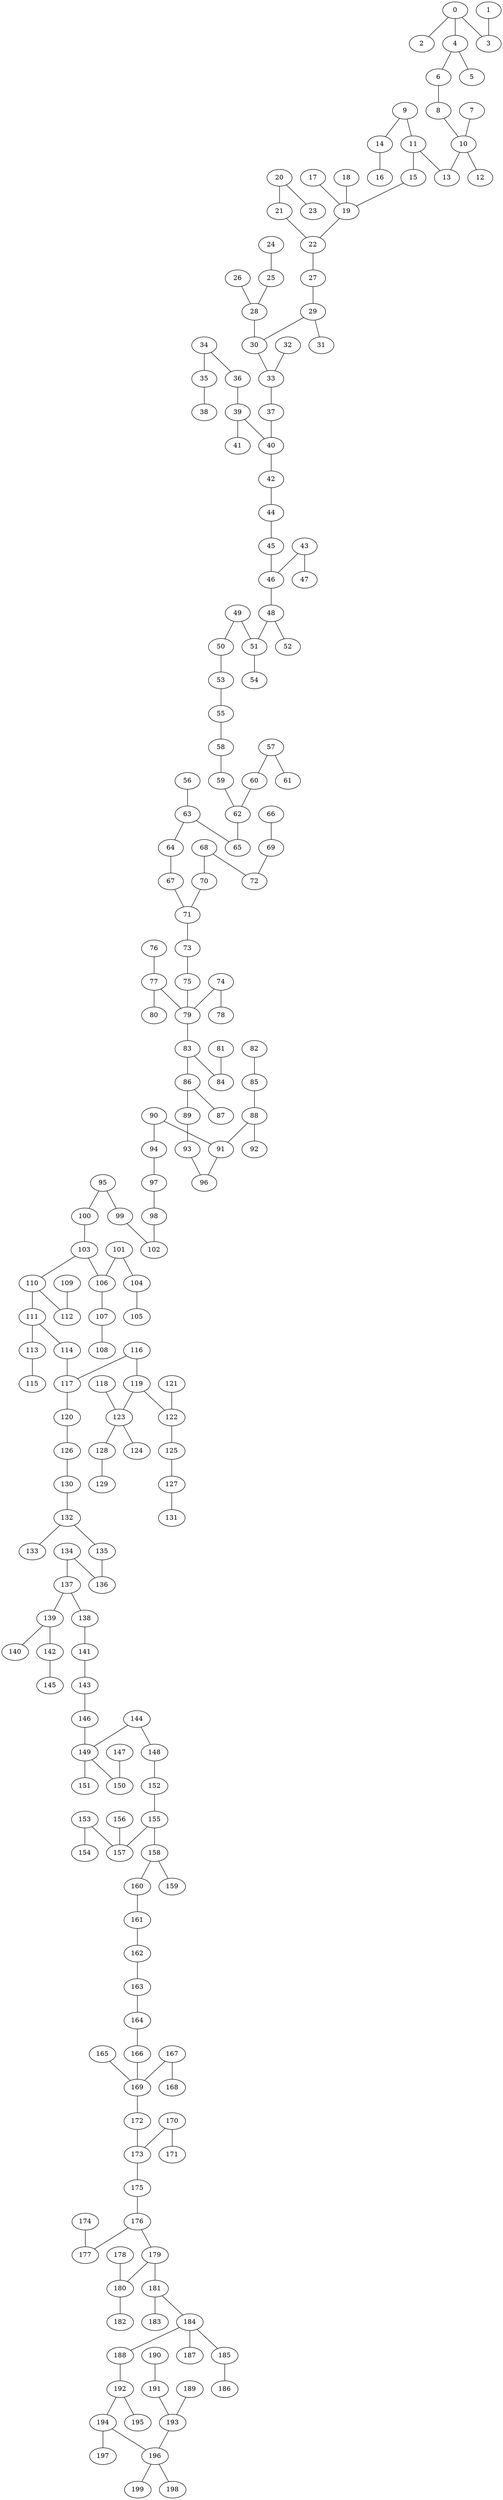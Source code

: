graph grafoBarabasi_200_5_KruskalD  {
90;
94;
113;
115;
148;
152;
39;
40;
178;
180;
76;
77;
142;
145;
155;
153;
157;
0;
4;
6;
8;
42;
44;
46;
48;
55;
58;
114;
117;
119;
123;
149;
151;
11;
15;
25;
28;
30;
43;
59;
62;
89;
93;
97;
45;
154;
164;
166;
167;
168;
170;
173;
191;
193;
29;
67;
71;
81;
84;
143;
146;
176;
177;
9;
70;
73;
158;
162;
163;
179;
181;
26;
37;
128;
182;
184;
13;
19;
22;
74;
79;
147;
150;
57;
60;
75;
118;
135;
136;
139;
140;
169;
172;
27;
51;
96;
174;
183;
31;
63;
64;
88;
92;
194;
196;
197;
199;
5;
41;
65;
78;
120;
156;
49;
50;
80;
103;
106;
185;
189;
3;
1;
14;
34;
36;
160;
161;
52;
61;
54;
95;
99;
134;
137;
35;
104;
105;
98;
102;
165;
66;
69;
72;
101;
110;
112;
10;
56;
91;
175;
20;
23;
68;
129;
132;
159;
21;
47;
188;
192;
190;
7;
111;
17;
83;
127;
131;
133;
186;
53;
86;
141;
2;
85;
116;
144;
12;
109;
171;
107;
16;
138;
187;
122;
126;
100;
130;
33;
82;
121;
125;
18;
32;
195;
87;
198;
38;
108;
24;
124;
90 -- 94;
113 -- 115;
148 -- 152;
39 -- 40;
178 -- 180;
76 -- 77;
142 -- 145;
152 -- 155;
153 -- 157;
0 -- 4;
6 -- 8;
40 -- 42;
42 -- 44;
46 -- 48;
55 -- 58;
114 -- 117;
119 -- 123;
149 -- 151;
11 -- 15;
25 -- 28;
28 -- 30;
43 -- 46;
59 -- 62;
89 -- 93;
94 -- 97;
155 -- 157;
45 -- 46;
153 -- 154;
164 -- 166;
167 -- 168;
170 -- 173;
191 -- 193;
29 -- 30;
67 -- 71;
81 -- 84;
143 -- 146;
176 -- 177;
9 -- 11;
70 -- 71;
71 -- 73;
155 -- 158;
162 -- 163;
179 -- 181;
26 -- 28;
37 -- 40;
58 -- 59;
123 -- 128;
180 -- 182;
181 -- 184;
11 -- 13;
19 -- 22;
74 -- 79;
147 -- 150;
57 -- 60;
73 -- 75;
118 -- 123;
135 -- 136;
139 -- 140;
146 -- 149;
169 -- 172;
22 -- 27;
48 -- 51;
93 -- 96;
174 -- 177;
181 -- 183;
29 -- 31;
63 -- 64;
88 -- 92;
172 -- 173;
194 -- 196;
194 -- 197;
196 -- 199;
4 -- 5;
4 -- 6;
39 -- 41;
62 -- 65;
74 -- 78;
77 -- 79;
117 -- 120;
156 -- 157;
167 -- 169;
179 -- 180;
49 -- 50;
77 -- 80;
103 -- 106;
184 -- 185;
189 -- 193;
0 -- 3;
1 -- 3;
9 -- 14;
34 -- 36;
36 -- 39;
160 -- 161;
48 -- 52;
57 -- 61;
51 -- 54;
95 -- 99;
134 -- 137;
176 -- 179;
34 -- 35;
104 -- 105;
60 -- 62;
98 -- 102;
165 -- 169;
193 -- 196;
66 -- 69;
69 -- 72;
101 -- 106;
110 -- 112;
137 -- 139;
8 -- 10;
56 -- 63;
63 -- 65;
91 -- 96;
163 -- 164;
175 -- 176;
20 -- 23;
49 -- 51;
68 -- 72;
90 -- 91;
128 -- 129;
132 -- 135;
158 -- 159;
161 -- 162;
166 -- 169;
173 -- 175;
20 -- 21;
43 -- 47;
68 -- 70;
188 -- 192;
190 -- 191;
7 -- 10;
110 -- 111;
149 -- 150;
17 -- 19;
83 -- 84;
21 -- 22;
127 -- 131;
132 -- 133;
185 -- 186;
50 -- 53;
83 -- 86;
141 -- 143;
0 -- 2;
85 -- 88;
64 -- 67;
79 -- 83;
86 -- 89;
116 -- 119;
144 -- 148;
10 -- 12;
75 -- 79;
109 -- 112;
116 -- 117;
144 -- 149;
170 -- 171;
44 -- 45;
88 -- 91;
97 -- 98;
101 -- 104;
106 -- 107;
158 -- 160;
10 -- 13;
14 -- 16;
137 -- 138;
111 -- 113;
184 -- 187;
192 -- 194;
119 -- 122;
27 -- 29;
99 -- 102;
120 -- 126;
53 -- 55;
103 -- 110;
100 -- 103;
126 -- 130;
139 -- 142;
30 -- 33;
82 -- 85;
121 -- 122;
130 -- 132;
122 -- 125;
33 -- 37;
125 -- 127;
138 -- 141;
184 -- 188;
18 -- 19;
32 -- 33;
192 -- 195;
86 -- 87;
15 -- 19;
95 -- 100;
134 -- 136;
196 -- 198;
111 -- 114;
35 -- 38;
107 -- 108;
24 -- 25;
123 -- 124;
}